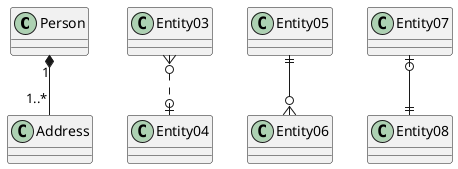 @startuml

Person "1" *-- "1..*" Address
Entity03 }o..o| Entity04
Entity05 ||--o{ Entity06
Entity07 |o--|| Entity08

@enduml
